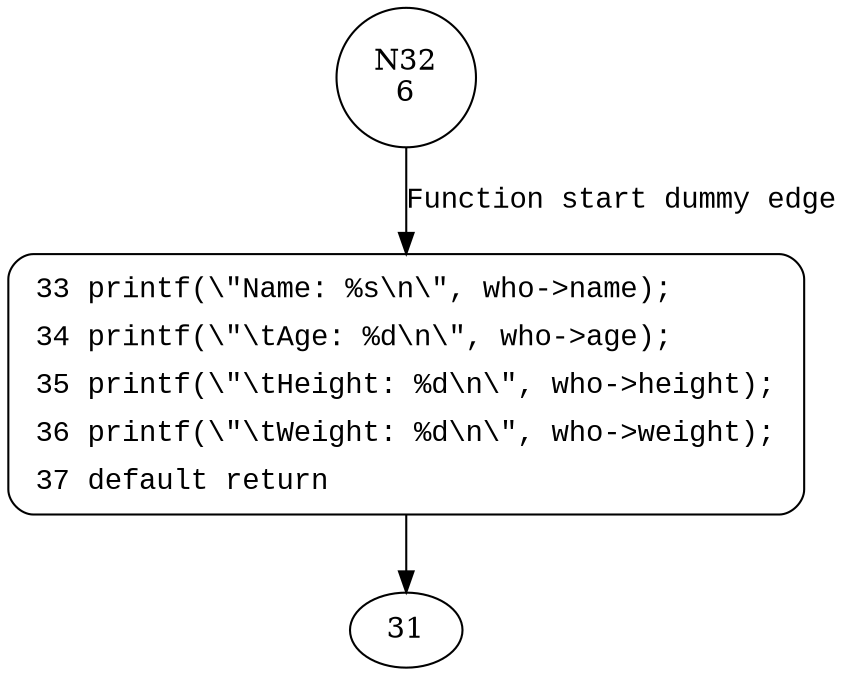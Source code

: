 digraph Person_print {
32 [shape="circle" label="N32\n6"]
33 [shape="circle" label="N33\n5"]
33 [style="filled,bold" penwidth="1" fillcolor="white" fontname="Courier New" shape="Mrecord" label=<<table border="0" cellborder="0" cellpadding="3" bgcolor="white"><tr><td align="right">33</td><td align="left">printf(\"Name: %s\n\", who-&gt;name);</td></tr><tr><td align="right">34</td><td align="left">printf(\"\tAge: %d\n\", who-&gt;age);</td></tr><tr><td align="right">35</td><td align="left">printf(\"\tHeight: %d\n\", who-&gt;height);</td></tr><tr><td align="right">36</td><td align="left">printf(\"\tWeight: %d\n\", who-&gt;weight);</td></tr><tr><td align="right">37</td><td align="left">default return</td></tr></table>>]
33 -> 31[label=""]
32 -> 33 [label="Function start dummy edge" fontname="Courier New"]
}